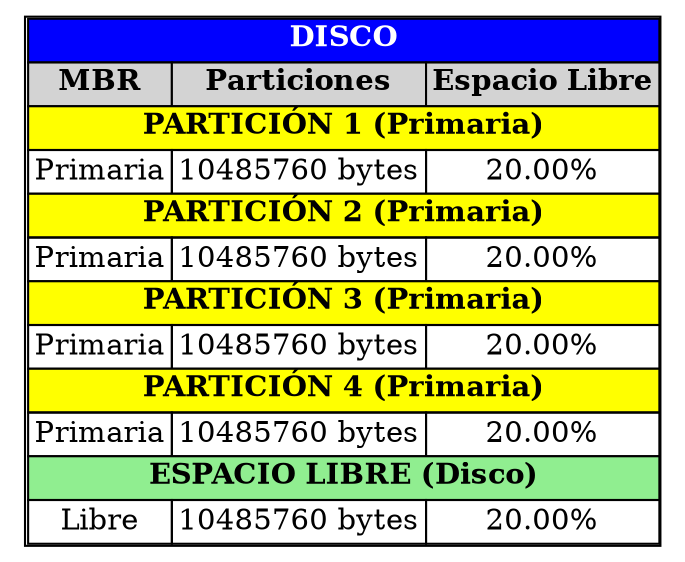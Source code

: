 digraph G {
		rankdir=LR; // Orientación horizontal
		node [shape=plaintext]
		disco [label=<
			<table border="1" cellborder="1" cellspacing="0">
				<tr><td colspan="4" bgcolor="blue"><font color="white"><b>DISCO</b></font></td></tr>
				<tr><td bgcolor="lightgray"><b>MBR</b></td><td bgcolor="lightgray"><b>Particiones</b></td><td bgcolor="lightgray"><b>Espacio Libre</b></td></tr>
	
				<tr>
					<td colspan="4" bgcolor="yellow"><b>PARTICIÓN 1 (Primaria)</b></td>
				</tr>
				<tr>
					<td>Primaria</td>
					<td>10485760 bytes</td>
					<td>20.00%</td>
				</tr>
			
				<tr>
					<td colspan="4" bgcolor="yellow"><b>PARTICIÓN 2 (Primaria)</b></td>
				</tr>
				<tr>
					<td>Primaria</td>
					<td>10485760 bytes</td>
					<td>20.00%</td>
				</tr>
			
				<tr>
					<td colspan="4" bgcolor="yellow"><b>PARTICIÓN 3 (Primaria)</b></td>
				</tr>
				<tr>
					<td>Primaria</td>
					<td>10485760 bytes</td>
					<td>20.00%</td>
				</tr>
			
				<tr>
					<td colspan="4" bgcolor="yellow"><b>PARTICIÓN 4 (Primaria)</b></td>
				</tr>
				<tr>
					<td>Primaria</td>
					<td>10485760 bytes</td>
					<td>20.00%</td>
				</tr>
			
		<tr>
			<td colspan="4" bgcolor="lightgreen"><b>ESPACIO LIBRE (Disco)</b></td>
		</tr>
		<tr>
			<td>Libre</td>
			<td>10485760 bytes</td>
			<td>20.00%</td>
		</tr>
	</table>>]; }